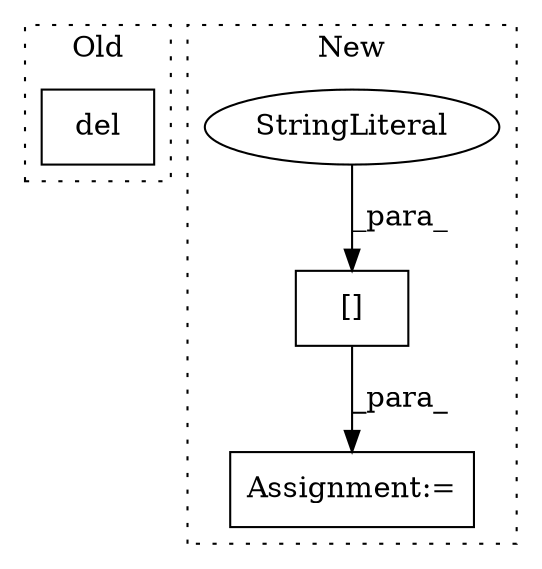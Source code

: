 digraph G {
subgraph cluster0 {
1 [label="del" a="32" s="4291,4303" l="4,1" shape="box"];
label = "Old";
style="dotted";
}
subgraph cluster1 {
2 [label="[]" a="2" s="3425,3448" l="2,1" shape="box"];
3 [label="StringLiteral" a="45" s="3427" l="21" shape="ellipse"];
4 [label="Assignment:=" a="7" s="3424" l="1" shape="box"];
label = "New";
style="dotted";
}
2 -> 4 [label="_para_"];
3 -> 2 [label="_para_"];
}
